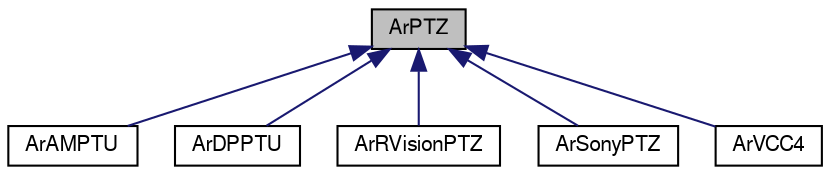 digraph G
{
  edge [fontname="FreeSans",fontsize=10,labelfontname="FreeSans",labelfontsize=10];
  node [fontname="FreeSans",fontsize=10,shape=record];
  Node1 [label="ArPTZ",height=0.2,width=0.4,color="black", fillcolor="grey75", style="filled" fontcolor="black"];
  Node1 -> Node2 [dir=back,color="midnightblue",fontsize=10,style="solid",fontname="FreeSans"];
  Node2 [label="ArAMPTU",height=0.2,width=0.4,color="black", fillcolor="white", style="filled",URL="$classArAMPTU.html",tooltip="Driver for the AMPUT."];
  Node1 -> Node3 [dir=back,color="midnightblue",fontsize=10,style="solid",fontname="FreeSans"];
  Node3 [label="ArDPPTU",height=0.2,width=0.4,color="black", fillcolor="white", style="filled",URL="$classArDPPTU.html",tooltip="Driver for the DPPTU."];
  Node1 -> Node4 [dir=back,color="midnightblue",fontsize=10,style="solid",fontname="FreeSans"];
  Node4 [label="ArRVisionPTZ",height=0.2,width=0.4,color="black", fillcolor="white", style="filled",URL="$classArRVisionPTZ.html"];
  Node1 -> Node5 [dir=back,color="midnightblue",fontsize=10,style="solid",fontname="FreeSans"];
  Node5 [label="ArSonyPTZ",height=0.2,width=0.4,color="black", fillcolor="white", style="filled",URL="$classArSonyPTZ.html",tooltip="A class to use the sony pan tilt zoom unit."];
  Node1 -> Node6 [dir=back,color="midnightblue",fontsize=10,style="solid",fontname="FreeSans"];
  Node6 [label="ArVCC4",height=0.2,width=0.4,color="black", fillcolor="white", style="filled",URL="$classArVCC4.html"];
}
